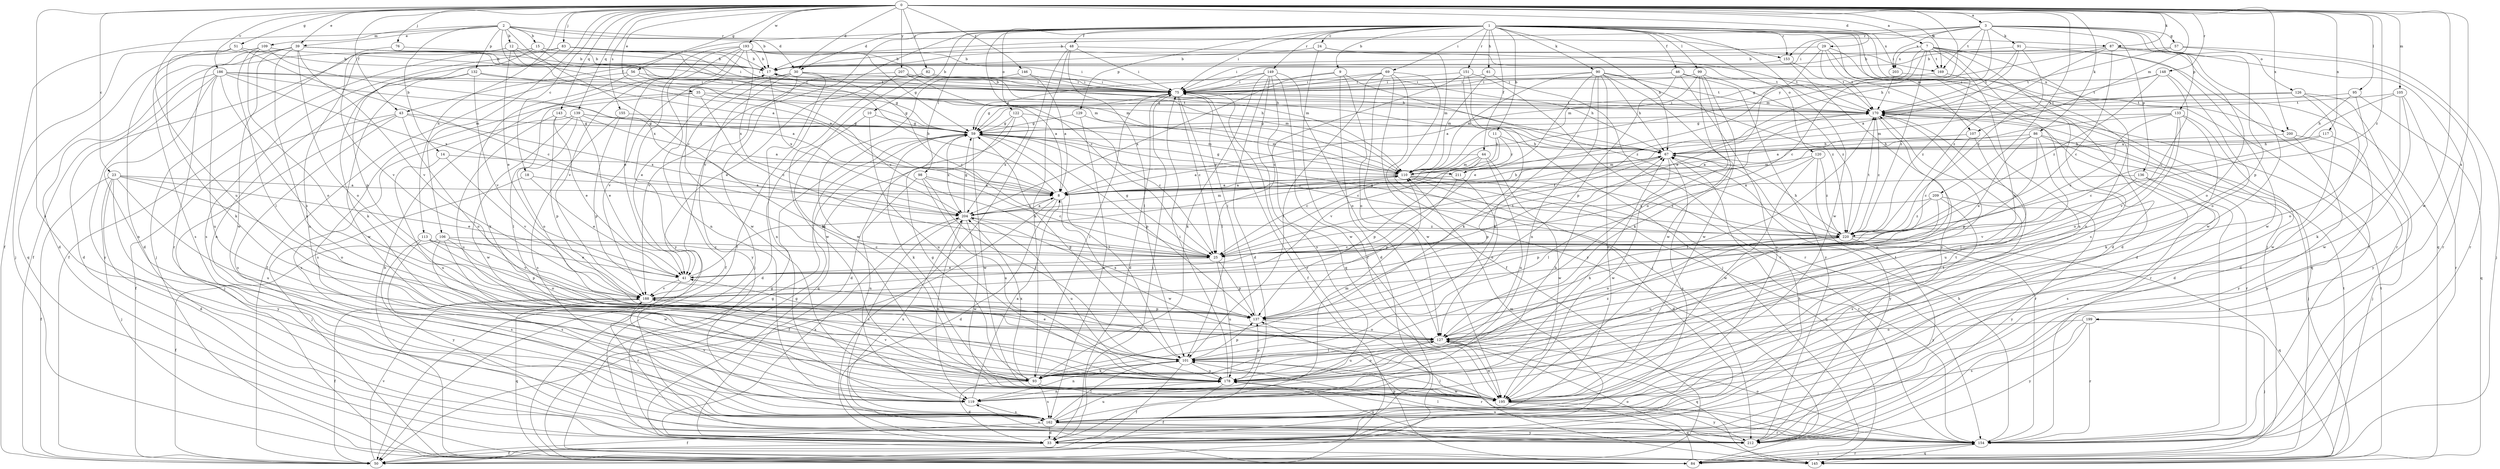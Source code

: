 strict digraph  {
0;
1;
2;
3;
7;
8;
9;
10;
11;
12;
14;
15;
17;
18;
23;
24;
25;
29;
30;
33;
35;
39;
41;
43;
44;
46;
48;
50;
51;
56;
57;
59;
61;
67;
69;
75;
76;
82;
83;
84;
86;
87;
90;
91;
93;
95;
98;
99;
101;
105;
106;
107;
109;
110;
113;
117;
119;
120;
122;
126;
127;
129;
132;
133;
136;
137;
139;
143;
145;
146;
148;
149;
151;
153;
154;
155;
162;
169;
170;
178;
186;
188;
193;
195;
199;
200;
203;
204;
207;
209;
211;
212;
220;
0 -> 3  [label=a];
0 -> 7  [label=a];
0 -> 18  [label=c];
0 -> 23  [label=c];
0 -> 29  [label=d];
0 -> 30  [label=d];
0 -> 35  [label=e];
0 -> 39  [label=e];
0 -> 43  [label=f];
0 -> 51  [label=g];
0 -> 56  [label=g];
0 -> 76  [label=j];
0 -> 82  [label=j];
0 -> 83  [label=j];
0 -> 86  [label=k];
0 -> 87  [label=k];
0 -> 95  [label=l];
0 -> 105  [label=m];
0 -> 106  [label=m];
0 -> 107  [label=m];
0 -> 113  [label=n];
0 -> 117  [label=n];
0 -> 139  [label=q];
0 -> 143  [label=q];
0 -> 146  [label=r];
0 -> 148  [label=r];
0 -> 155  [label=s];
0 -> 162  [label=s];
0 -> 169  [label=t];
0 -> 178  [label=u];
0 -> 186  [label=v];
0 -> 193  [label=w];
0 -> 195  [label=w];
0 -> 199  [label=x];
0 -> 200  [label=x];
0 -> 207  [label=y];
0 -> 209  [label=y];
0 -> 211  [label=y];
0 -> 220  [label=z];
1 -> 9  [label=b];
1 -> 10  [label=b];
1 -> 11  [label=b];
1 -> 24  [label=c];
1 -> 25  [label=c];
1 -> 30  [label=d];
1 -> 43  [label=f];
1 -> 44  [label=f];
1 -> 46  [label=f];
1 -> 48  [label=f];
1 -> 50  [label=f];
1 -> 61  [label=h];
1 -> 67  [label=h];
1 -> 69  [label=i];
1 -> 75  [label=i];
1 -> 84  [label=j];
1 -> 87  [label=k];
1 -> 90  [label=k];
1 -> 98  [label=l];
1 -> 99  [label=l];
1 -> 107  [label=m];
1 -> 120  [label=o];
1 -> 122  [label=o];
1 -> 129  [label=p];
1 -> 145  [label=q];
1 -> 149  [label=r];
1 -> 151  [label=r];
1 -> 153  [label=r];
1 -> 188  [label=v];
1 -> 195  [label=w];
1 -> 200  [label=x];
1 -> 203  [label=x];
2 -> 8  [label=a];
2 -> 12  [label=b];
2 -> 14  [label=b];
2 -> 15  [label=b];
2 -> 17  [label=b];
2 -> 25  [label=c];
2 -> 30  [label=d];
2 -> 39  [label=e];
2 -> 50  [label=f];
2 -> 109  [label=m];
2 -> 132  [label=p];
2 -> 153  [label=r];
3 -> 17  [label=b];
3 -> 57  [label=g];
3 -> 67  [label=h];
3 -> 75  [label=i];
3 -> 91  [label=k];
3 -> 110  [label=m];
3 -> 126  [label=o];
3 -> 133  [label=p];
3 -> 136  [label=p];
3 -> 137  [label=p];
3 -> 153  [label=r];
3 -> 169  [label=t];
3 -> 203  [label=x];
7 -> 25  [label=c];
7 -> 33  [label=d];
7 -> 59  [label=g];
7 -> 119  [label=n];
7 -> 127  [label=o];
7 -> 154  [label=r];
7 -> 162  [label=s];
7 -> 169  [label=t];
7 -> 203  [label=x];
7 -> 220  [label=z];
8 -> 17  [label=b];
8 -> 33  [label=d];
8 -> 50  [label=f];
8 -> 67  [label=h];
8 -> 195  [label=w];
8 -> 204  [label=x];
9 -> 33  [label=d];
9 -> 75  [label=i];
9 -> 127  [label=o];
9 -> 204  [label=x];
9 -> 220  [label=z];
10 -> 33  [label=d];
10 -> 59  [label=g];
10 -> 178  [label=u];
11 -> 25  [label=c];
11 -> 67  [label=h];
11 -> 188  [label=v];
11 -> 211  [label=y];
12 -> 8  [label=a];
12 -> 17  [label=b];
12 -> 33  [label=d];
12 -> 41  [label=e];
12 -> 84  [label=j];
12 -> 110  [label=m];
14 -> 178  [label=u];
14 -> 188  [label=v];
14 -> 211  [label=y];
15 -> 50  [label=f];
15 -> 75  [label=i];
15 -> 119  [label=n];
15 -> 137  [label=p];
15 -> 169  [label=t];
15 -> 170  [label=t];
17 -> 75  [label=i];
17 -> 188  [label=v];
17 -> 204  [label=x];
18 -> 8  [label=a];
18 -> 41  [label=e];
18 -> 84  [label=j];
23 -> 8  [label=a];
23 -> 33  [label=d];
23 -> 41  [label=e];
23 -> 50  [label=f];
23 -> 84  [label=j];
23 -> 127  [label=o];
23 -> 178  [label=u];
23 -> 212  [label=y];
24 -> 17  [label=b];
24 -> 50  [label=f];
24 -> 110  [label=m];
24 -> 170  [label=t];
25 -> 41  [label=e];
25 -> 59  [label=g];
25 -> 137  [label=p];
25 -> 170  [label=t];
25 -> 178  [label=u];
29 -> 17  [label=b];
29 -> 33  [label=d];
29 -> 41  [label=e];
29 -> 119  [label=n];
29 -> 154  [label=r];
29 -> 170  [label=t];
30 -> 25  [label=c];
30 -> 41  [label=e];
30 -> 50  [label=f];
30 -> 75  [label=i];
30 -> 84  [label=j];
30 -> 119  [label=n];
30 -> 212  [label=y];
33 -> 50  [label=f];
33 -> 59  [label=g];
33 -> 67  [label=h];
33 -> 75  [label=i];
33 -> 110  [label=m];
33 -> 204  [label=x];
35 -> 25  [label=c];
35 -> 59  [label=g];
35 -> 101  [label=l];
35 -> 162  [label=s];
35 -> 170  [label=t];
39 -> 17  [label=b];
39 -> 33  [label=d];
39 -> 67  [label=h];
39 -> 75  [label=i];
39 -> 127  [label=o];
39 -> 154  [label=r];
39 -> 162  [label=s];
39 -> 178  [label=u];
39 -> 188  [label=v];
39 -> 195  [label=w];
41 -> 110  [label=m];
41 -> 154  [label=r];
41 -> 188  [label=v];
43 -> 50  [label=f];
43 -> 59  [label=g];
43 -> 84  [label=j];
43 -> 127  [label=o];
43 -> 162  [label=s];
43 -> 204  [label=x];
44 -> 8  [label=a];
44 -> 25  [label=c];
44 -> 110  [label=m];
44 -> 137  [label=p];
44 -> 178  [label=u];
44 -> 195  [label=w];
46 -> 75  [label=i];
46 -> 137  [label=p];
46 -> 145  [label=q];
46 -> 162  [label=s];
46 -> 212  [label=y];
48 -> 17  [label=b];
48 -> 33  [label=d];
48 -> 75  [label=i];
48 -> 93  [label=k];
48 -> 101  [label=l];
48 -> 170  [label=t];
50 -> 188  [label=v];
51 -> 17  [label=b];
51 -> 25  [label=c];
51 -> 84  [label=j];
51 -> 93  [label=k];
56 -> 25  [label=c];
56 -> 50  [label=f];
56 -> 75  [label=i];
56 -> 93  [label=k];
57 -> 17  [label=b];
57 -> 84  [label=j];
57 -> 154  [label=r];
57 -> 170  [label=t];
59 -> 67  [label=h];
59 -> 93  [label=k];
59 -> 101  [label=l];
59 -> 137  [label=p];
59 -> 195  [label=w];
59 -> 204  [label=x];
59 -> 220  [label=z];
61 -> 75  [label=i];
61 -> 110  [label=m];
61 -> 154  [label=r];
67 -> 110  [label=m];
67 -> 137  [label=p];
67 -> 154  [label=r];
67 -> 162  [label=s];
67 -> 195  [label=w];
69 -> 50  [label=f];
69 -> 59  [label=g];
69 -> 75  [label=i];
69 -> 84  [label=j];
69 -> 101  [label=l];
69 -> 195  [label=w];
69 -> 212  [label=y];
75 -> 17  [label=b];
75 -> 25  [label=c];
75 -> 33  [label=d];
75 -> 50  [label=f];
75 -> 59  [label=g];
75 -> 101  [label=l];
75 -> 154  [label=r];
75 -> 170  [label=t];
76 -> 17  [label=b];
76 -> 188  [label=v];
82 -> 41  [label=e];
82 -> 67  [label=h];
82 -> 75  [label=i];
82 -> 93  [label=k];
83 -> 17  [label=b];
83 -> 50  [label=f];
83 -> 67  [label=h];
83 -> 93  [label=k];
83 -> 110  [label=m];
83 -> 162  [label=s];
84 -> 17  [label=b];
84 -> 59  [label=g];
84 -> 127  [label=o];
84 -> 137  [label=p];
84 -> 154  [label=r];
84 -> 170  [label=t];
86 -> 8  [label=a];
86 -> 41  [label=e];
86 -> 67  [label=h];
86 -> 84  [label=j];
86 -> 137  [label=p];
86 -> 154  [label=r];
86 -> 178  [label=u];
87 -> 17  [label=b];
87 -> 25  [label=c];
87 -> 110  [label=m];
87 -> 127  [label=o];
87 -> 154  [label=r];
87 -> 195  [label=w];
87 -> 220  [label=z];
90 -> 41  [label=e];
90 -> 67  [label=h];
90 -> 75  [label=i];
90 -> 93  [label=k];
90 -> 110  [label=m];
90 -> 119  [label=n];
90 -> 162  [label=s];
90 -> 170  [label=t];
90 -> 195  [label=w];
90 -> 220  [label=z];
91 -> 8  [label=a];
91 -> 17  [label=b];
91 -> 170  [label=t];
91 -> 195  [label=w];
91 -> 220  [label=z];
93 -> 33  [label=d];
93 -> 59  [label=g];
93 -> 75  [label=i];
93 -> 162  [label=s];
93 -> 170  [label=t];
93 -> 188  [label=v];
93 -> 195  [label=w];
93 -> 204  [label=x];
95 -> 67  [label=h];
95 -> 127  [label=o];
95 -> 145  [label=q];
95 -> 170  [label=t];
98 -> 8  [label=a];
98 -> 25  [label=c];
98 -> 101  [label=l];
98 -> 119  [label=n];
98 -> 178  [label=u];
99 -> 8  [label=a];
99 -> 75  [label=i];
99 -> 93  [label=k];
99 -> 127  [label=o];
99 -> 195  [label=w];
99 -> 220  [label=z];
101 -> 41  [label=e];
101 -> 50  [label=f];
101 -> 59  [label=g];
101 -> 93  [label=k];
101 -> 119  [label=n];
101 -> 137  [label=p];
101 -> 154  [label=r];
101 -> 178  [label=u];
101 -> 220  [label=z];
105 -> 8  [label=a];
105 -> 93  [label=k];
105 -> 154  [label=r];
105 -> 170  [label=t];
105 -> 195  [label=w];
106 -> 25  [label=c];
106 -> 41  [label=e];
106 -> 50  [label=f];
106 -> 127  [label=o];
106 -> 162  [label=s];
106 -> 195  [label=w];
107 -> 25  [label=c];
107 -> 67  [label=h];
107 -> 101  [label=l];
109 -> 17  [label=b];
109 -> 101  [label=l];
109 -> 127  [label=o];
109 -> 145  [label=q];
109 -> 204  [label=x];
110 -> 8  [label=a];
110 -> 33  [label=d];
110 -> 59  [label=g];
110 -> 145  [label=q];
110 -> 154  [label=r];
110 -> 220  [label=z];
113 -> 25  [label=c];
113 -> 137  [label=p];
113 -> 162  [label=s];
113 -> 188  [label=v];
113 -> 212  [label=y];
117 -> 25  [label=c];
117 -> 67  [label=h];
117 -> 212  [label=y];
119 -> 8  [label=a];
119 -> 67  [label=h];
119 -> 110  [label=m];
119 -> 162  [label=s];
119 -> 170  [label=t];
119 -> 188  [label=v];
120 -> 101  [label=l];
120 -> 110  [label=m];
120 -> 195  [label=w];
120 -> 212  [label=y];
120 -> 220  [label=z];
122 -> 25  [label=c];
122 -> 33  [label=d];
122 -> 59  [label=g];
122 -> 145  [label=q];
122 -> 204  [label=x];
126 -> 33  [label=d];
126 -> 110  [label=m];
126 -> 170  [label=t];
126 -> 195  [label=w];
126 -> 212  [label=y];
127 -> 101  [label=l];
127 -> 145  [label=q];
127 -> 178  [label=u];
127 -> 195  [label=w];
129 -> 59  [label=g];
129 -> 110  [label=m];
129 -> 162  [label=s];
132 -> 67  [label=h];
132 -> 75  [label=i];
132 -> 119  [label=n];
132 -> 188  [label=v];
132 -> 195  [label=w];
133 -> 8  [label=a];
133 -> 25  [label=c];
133 -> 33  [label=d];
133 -> 59  [label=g];
133 -> 93  [label=k];
133 -> 127  [label=o];
133 -> 188  [label=v];
136 -> 8  [label=a];
136 -> 154  [label=r];
136 -> 162  [label=s];
136 -> 188  [label=v];
137 -> 75  [label=i];
137 -> 127  [label=o];
137 -> 204  [label=x];
139 -> 8  [label=a];
139 -> 41  [label=e];
139 -> 59  [label=g];
139 -> 110  [label=m];
139 -> 127  [label=o];
139 -> 162  [label=s];
139 -> 195  [label=w];
143 -> 41  [label=e];
143 -> 59  [label=g];
143 -> 137  [label=p];
143 -> 178  [label=u];
145 -> 59  [label=g];
145 -> 170  [label=t];
146 -> 8  [label=a];
146 -> 75  [label=i];
146 -> 195  [label=w];
148 -> 25  [label=c];
148 -> 75  [label=i];
148 -> 127  [label=o];
148 -> 170  [label=t];
148 -> 220  [label=z];
149 -> 33  [label=d];
149 -> 59  [label=g];
149 -> 75  [label=i];
149 -> 93  [label=k];
149 -> 127  [label=o];
149 -> 145  [label=q];
149 -> 162  [label=s];
149 -> 195  [label=w];
151 -> 25  [label=c];
151 -> 75  [label=i];
151 -> 84  [label=j];
151 -> 93  [label=k];
151 -> 154  [label=r];
153 -> 75  [label=i];
153 -> 170  [label=t];
153 -> 212  [label=y];
154 -> 67  [label=h];
154 -> 84  [label=j];
154 -> 101  [label=l];
154 -> 127  [label=o];
154 -> 145  [label=q];
154 -> 178  [label=u];
155 -> 59  [label=g];
155 -> 137  [label=p];
155 -> 162  [label=s];
162 -> 33  [label=d];
162 -> 50  [label=f];
162 -> 101  [label=l];
162 -> 154  [label=r];
162 -> 170  [label=t];
162 -> 178  [label=u];
162 -> 204  [label=x];
162 -> 212  [label=y];
169 -> 75  [label=i];
169 -> 220  [label=z];
170 -> 59  [label=g];
170 -> 75  [label=i];
170 -> 154  [label=r];
170 -> 178  [label=u];
170 -> 220  [label=z];
178 -> 50  [label=f];
178 -> 67  [label=h];
178 -> 75  [label=i];
178 -> 119  [label=n];
178 -> 127  [label=o];
178 -> 137  [label=p];
186 -> 8  [label=a];
186 -> 33  [label=d];
186 -> 59  [label=g];
186 -> 75  [label=i];
186 -> 119  [label=n];
186 -> 127  [label=o];
186 -> 178  [label=u];
186 -> 204  [label=x];
186 -> 212  [label=y];
188 -> 50  [label=f];
188 -> 137  [label=p];
188 -> 145  [label=q];
188 -> 170  [label=t];
193 -> 17  [label=b];
193 -> 41  [label=e];
193 -> 59  [label=g];
193 -> 75  [label=i];
193 -> 110  [label=m];
193 -> 119  [label=n];
193 -> 188  [label=v];
193 -> 195  [label=w];
193 -> 204  [label=x];
193 -> 212  [label=y];
195 -> 101  [label=l];
195 -> 145  [label=q];
195 -> 170  [label=t];
195 -> 212  [label=y];
199 -> 84  [label=j];
199 -> 127  [label=o];
199 -> 154  [label=r];
199 -> 162  [label=s];
199 -> 212  [label=y];
200 -> 67  [label=h];
200 -> 84  [label=j];
200 -> 212  [label=y];
203 -> 33  [label=d];
203 -> 170  [label=t];
204 -> 8  [label=a];
204 -> 59  [label=g];
204 -> 110  [label=m];
204 -> 119  [label=n];
204 -> 162  [label=s];
204 -> 178  [label=u];
204 -> 195  [label=w];
204 -> 220  [label=z];
207 -> 8  [label=a];
207 -> 75  [label=i];
207 -> 110  [label=m];
207 -> 188  [label=v];
207 -> 195  [label=w];
209 -> 137  [label=p];
209 -> 162  [label=s];
209 -> 204  [label=x];
209 -> 212  [label=y];
209 -> 220  [label=z];
211 -> 8  [label=a];
211 -> 127  [label=o];
211 -> 137  [label=p];
212 -> 119  [label=n];
212 -> 178  [label=u];
220 -> 25  [label=c];
220 -> 59  [label=g];
220 -> 67  [label=h];
220 -> 127  [label=o];
220 -> 145  [label=q];
220 -> 170  [label=t];
220 -> 178  [label=u];
220 -> 212  [label=y];
}
